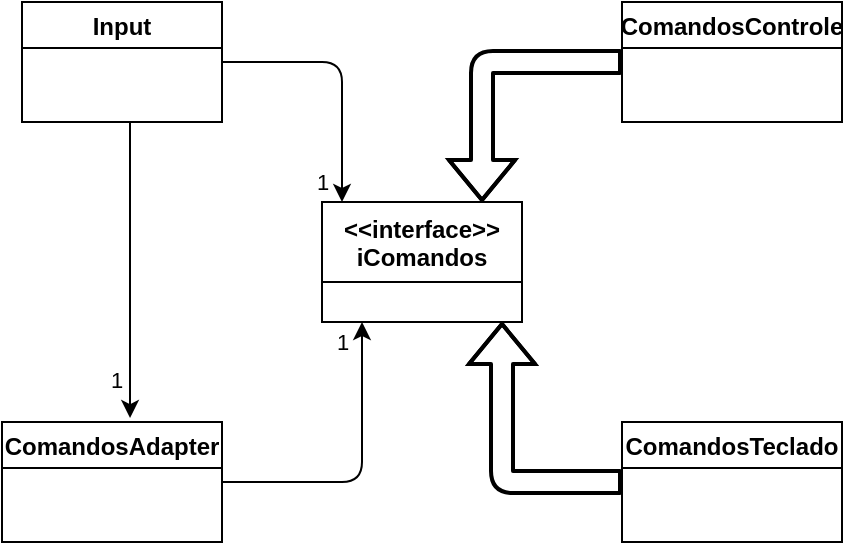 <mxfile>
    <diagram id="ch4_QXcYLOEh8RFRgK10" name="Page-1">
        <mxGraphModel dx="555" dy="480" grid="1" gridSize="10" guides="1" tooltips="1" connect="1" arrows="1" fold="1" page="1" pageScale="1" pageWidth="850" pageHeight="1100" math="0" shadow="0">
            <root>
                <mxCell id="0"/>
                <mxCell id="1" parent="0"/>
                <mxCell id="7" style="edgeStyle=none;html=1;entryX=0.582;entryY=-0.033;entryDx=0;entryDy=0;entryPerimeter=0;" edge="1" parent="1" target="3">
                    <mxGeometry relative="1" as="geometry">
                        <mxPoint x="74" y="130" as="sourcePoint"/>
                    </mxGeometry>
                </mxCell>
                <mxCell id="8" value="1" style="edgeLabel;html=1;align=center;verticalAlign=middle;resizable=0;points=[];" vertex="1" connectable="0" parent="7">
                    <mxGeometry x="0.52" y="-1" relative="1" as="geometry">
                        <mxPoint x="-6" y="16" as="offset"/>
                    </mxGeometry>
                </mxCell>
                <mxCell id="9" style="edgeStyle=none;html=1;entryX=0.1;entryY=0;entryDx=0;entryDy=0;entryPerimeter=0;" edge="1" parent="1" source="2" target="4">
                    <mxGeometry relative="1" as="geometry">
                        <mxPoint x="240" y="100" as="targetPoint"/>
                        <Array as="points">
                            <mxPoint x="180" y="100"/>
                        </Array>
                    </mxGeometry>
                </mxCell>
                <mxCell id="10" value="1" style="edgeLabel;html=1;align=center;verticalAlign=middle;resizable=0;points=[];" vertex="1" connectable="0" parent="9">
                    <mxGeometry x="0.646" relative="1" as="geometry">
                        <mxPoint x="-10" y="13" as="offset"/>
                    </mxGeometry>
                </mxCell>
                <mxCell id="2" value="Input" style="swimlane;" vertex="1" parent="1">
                    <mxGeometry x="20" y="70" width="100" height="60" as="geometry"/>
                </mxCell>
                <mxCell id="11" style="edgeStyle=none;html=1;" edge="1" parent="1" source="3">
                    <mxGeometry relative="1" as="geometry">
                        <mxPoint x="190" y="230" as="targetPoint"/>
                        <Array as="points">
                            <mxPoint x="190" y="310"/>
                        </Array>
                    </mxGeometry>
                </mxCell>
                <mxCell id="12" value="1" style="edgeLabel;html=1;align=center;verticalAlign=middle;resizable=0;points=[];" vertex="1" connectable="0" parent="11">
                    <mxGeometry x="0.787" y="-1" relative="1" as="geometry">
                        <mxPoint x="-11" y="-6" as="offset"/>
                    </mxGeometry>
                </mxCell>
                <mxCell id="3" value="ComandosAdapter" style="swimlane;" vertex="1" parent="1">
                    <mxGeometry x="10" y="280" width="110" height="60" as="geometry"/>
                </mxCell>
                <mxCell id="4" value="&lt;&lt;interface&gt;&gt;&#10;iComandos" style="swimlane;startSize=40;" vertex="1" parent="1">
                    <mxGeometry x="170" y="170" width="100" height="60" as="geometry"/>
                </mxCell>
                <mxCell id="14" style="edgeStyle=none;shape=flexArrow;sketch=0;html=1;shadow=0;strokeWidth=2;endSize=6;targetPerimeterSpacing=0;" edge="1" parent="1" source="5">
                    <mxGeometry relative="1" as="geometry">
                        <mxPoint x="250" y="170" as="targetPoint"/>
                        <Array as="points">
                            <mxPoint x="250" y="100"/>
                        </Array>
                    </mxGeometry>
                </mxCell>
                <mxCell id="5" value="ComandosControle" style="swimlane;" vertex="1" parent="1">
                    <mxGeometry x="320" y="70" width="110" height="60" as="geometry"/>
                </mxCell>
                <mxCell id="13" style="edgeStyle=none;html=1;shape=flexArrow;strokeWidth=2;endSize=6;targetPerimeterSpacing=0;shadow=0;" edge="1" parent="1" source="6">
                    <mxGeometry relative="1" as="geometry">
                        <mxPoint x="260" y="230" as="targetPoint"/>
                        <Array as="points">
                            <mxPoint x="260" y="310"/>
                        </Array>
                    </mxGeometry>
                </mxCell>
                <mxCell id="6" value="ComandosTeclado" style="swimlane;" vertex="1" parent="1">
                    <mxGeometry x="320" y="280" width="110" height="60" as="geometry"/>
                </mxCell>
            </root>
        </mxGraphModel>
    </diagram>
</mxfile>